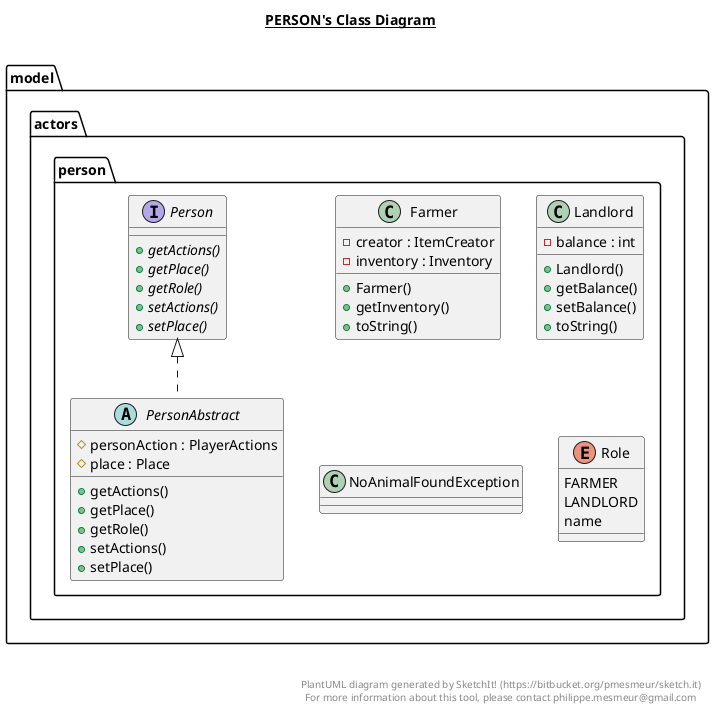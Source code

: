 @startuml

title __PERSON's Class Diagram__\n

  namespace model {
    namespace actors.person {
      class model.actors.person.Farmer {
          - creator : ItemCreator
          - inventory : Inventory
          + Farmer()
          + getInventory()
          + toString()
      }
    }
  }
  

  namespace model {
    namespace actors.person {
      class model.actors.person.Landlord {
          - balance : int
          + Landlord()
          + getBalance()
          + setBalance()
          + toString()
      }
    }
  }
  

  namespace model {
    namespace actors.person {
      class model.actors.person.NoAnimalFoundException {
      }
    }
  }
  

  namespace model {
    namespace actors.person {
      interface model.actors.person.Person {
          {abstract} + getActions()
          {abstract} + getPlace()
          {abstract} + getRole()
          {abstract} + setActions()
          {abstract} + setPlace()
      }
    }
  }
  

  namespace model {
    namespace actors.person {
      abstract class model.actors.person.PersonAbstract {
          # personAction : PlayerActions
          # place : Place
          + getActions()
          + getPlace()
          + getRole()
          + setActions()
          + setPlace()
      }
    }
  }
  

  namespace model {
    namespace actors.person {
      enum Role {
        FARMER
        LANDLORD
        name
      }
    }
  }
  

  model.actors.person.PersonAbstract .up.|> Person
  model.actors.person.PersonAbstract o-- model.actors.person.PersonAbstract.Role : role
  model.actors.person.PersonAbstract +-down- model.actors.person.PersonAbstract.Role


right footer


PlantUML diagram generated by SketchIt! (https://bitbucket.org/pmesmeur/sketch.it)
For more information about this tool, please contact philippe.mesmeur@gmail.com
endfooter

@enduml
